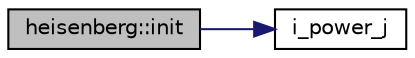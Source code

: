digraph "heisenberg::init"
{
  edge [fontname="Helvetica",fontsize="10",labelfontname="Helvetica",labelfontsize="10"];
  node [fontname="Helvetica",fontsize="10",shape=record];
  rankdir="LR";
  Node97 [label="heisenberg::init",height=0.2,width=0.4,color="black", fillcolor="grey75", style="filled", fontcolor="black"];
  Node97 -> Node98 [color="midnightblue",fontsize="10",style="solid",fontname="Helvetica"];
  Node98 [label="i_power_j",height=0.2,width=0.4,color="black", fillcolor="white", style="filled",URL="$de/dc5/algebra__and__number__theory_8h.html#a39b321523e8957d701618bb5cac542b5"];
}
